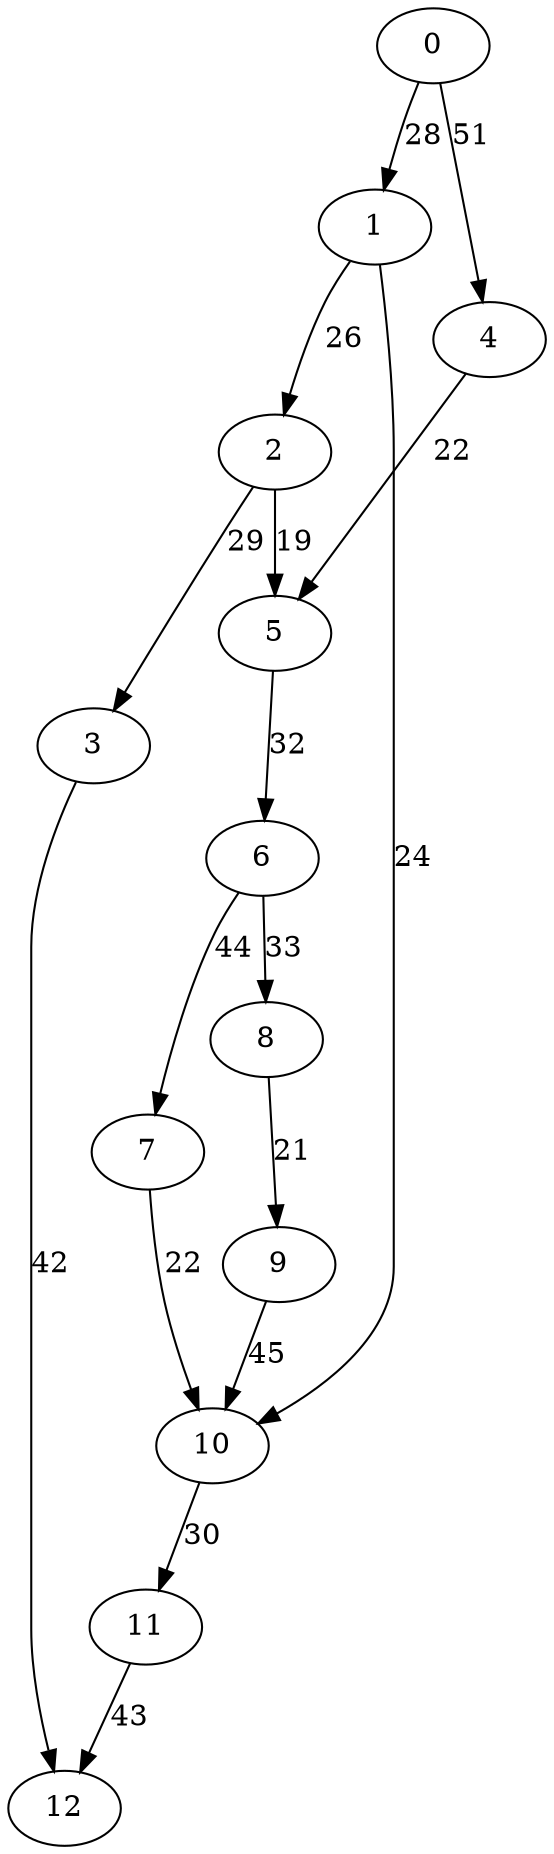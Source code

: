 digraph data8 {
0 -> 1 [ label = 28 ];
0 -> 4 [ label = 51 ];
1 -> 2 [ label = 26 ];
1 -> 10 [ label = 24 ];
2 -> 3 [ label = 29 ];
2 -> 5 [ label = 19 ];
3 -> 12 [ label = 42 ];
4 -> 5 [ label = 22 ];
5 -> 6 [ label = 32 ];
6 -> 7 [ label = 44 ];
6 -> 8 [ label = 33 ];
7 -> 10 [ label = 22 ];
8 -> 9 [ label = 21 ];
9 -> 10 [ label = 45 ];
10 -> 11 [ label = 30 ];
11 -> 12 [ label = 43 ];
 }

